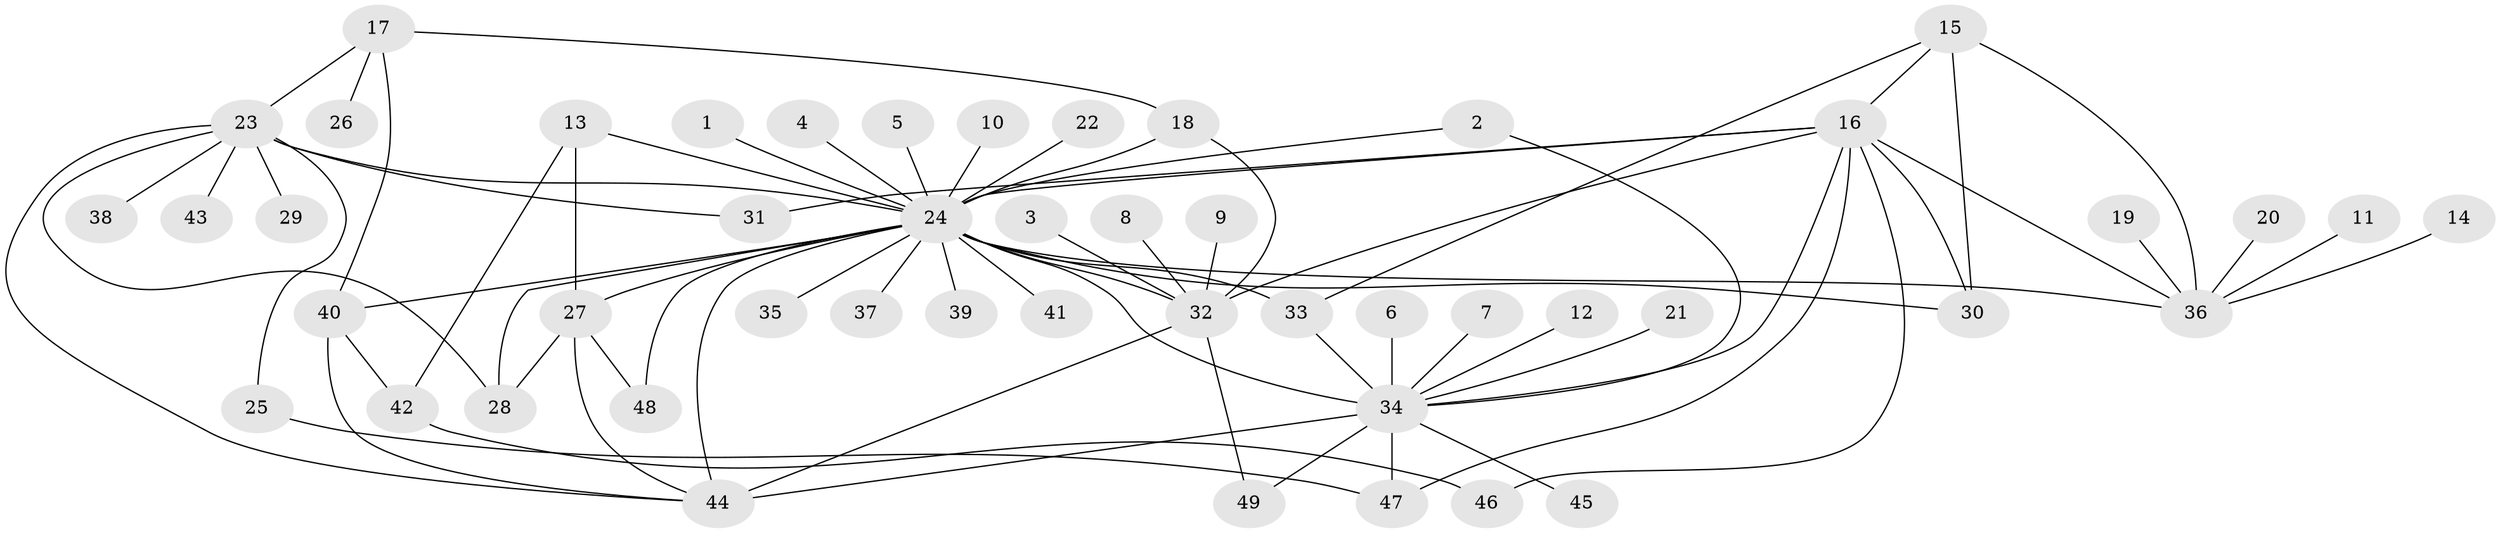 // original degree distribution, {16: 0.01020408163265306, 33: 0.01020408163265306, 11: 0.02040816326530612, 9: 0.01020408163265306, 4: 0.07142857142857142, 2: 0.22448979591836735, 5: 0.04081632653061224, 10: 0.01020408163265306, 1: 0.45918367346938777, 3: 0.1326530612244898, 6: 0.01020408163265306}
// Generated by graph-tools (version 1.1) at 2025/01/03/09/25 03:01:37]
// undirected, 49 vertices, 75 edges
graph export_dot {
graph [start="1"]
  node [color=gray90,style=filled];
  1;
  2;
  3;
  4;
  5;
  6;
  7;
  8;
  9;
  10;
  11;
  12;
  13;
  14;
  15;
  16;
  17;
  18;
  19;
  20;
  21;
  22;
  23;
  24;
  25;
  26;
  27;
  28;
  29;
  30;
  31;
  32;
  33;
  34;
  35;
  36;
  37;
  38;
  39;
  40;
  41;
  42;
  43;
  44;
  45;
  46;
  47;
  48;
  49;
  1 -- 24 [weight=1.0];
  2 -- 24 [weight=1.0];
  2 -- 34 [weight=1.0];
  3 -- 32 [weight=1.0];
  4 -- 24 [weight=1.0];
  5 -- 24 [weight=1.0];
  6 -- 34 [weight=1.0];
  7 -- 34 [weight=1.0];
  8 -- 32 [weight=1.0];
  9 -- 32 [weight=1.0];
  10 -- 24 [weight=1.0];
  11 -- 36 [weight=1.0];
  12 -- 34 [weight=1.0];
  13 -- 24 [weight=1.0];
  13 -- 27 [weight=1.0];
  13 -- 42 [weight=1.0];
  14 -- 36 [weight=1.0];
  15 -- 16 [weight=1.0];
  15 -- 30 [weight=1.0];
  15 -- 33 [weight=1.0];
  15 -- 36 [weight=1.0];
  16 -- 24 [weight=2.0];
  16 -- 30 [weight=1.0];
  16 -- 31 [weight=1.0];
  16 -- 32 [weight=1.0];
  16 -- 34 [weight=1.0];
  16 -- 36 [weight=1.0];
  16 -- 46 [weight=1.0];
  16 -- 47 [weight=2.0];
  17 -- 18 [weight=1.0];
  17 -- 23 [weight=1.0];
  17 -- 26 [weight=1.0];
  17 -- 40 [weight=1.0];
  18 -- 24 [weight=1.0];
  18 -- 32 [weight=1.0];
  19 -- 36 [weight=1.0];
  20 -- 36 [weight=1.0];
  21 -- 34 [weight=1.0];
  22 -- 24 [weight=1.0];
  23 -- 24 [weight=1.0];
  23 -- 25 [weight=1.0];
  23 -- 28 [weight=1.0];
  23 -- 29 [weight=1.0];
  23 -- 31 [weight=1.0];
  23 -- 38 [weight=1.0];
  23 -- 43 [weight=1.0];
  23 -- 44 [weight=1.0];
  24 -- 27 [weight=1.0];
  24 -- 28 [weight=1.0];
  24 -- 30 [weight=1.0];
  24 -- 32 [weight=1.0];
  24 -- 33 [weight=2.0];
  24 -- 34 [weight=1.0];
  24 -- 35 [weight=1.0];
  24 -- 36 [weight=1.0];
  24 -- 37 [weight=1.0];
  24 -- 39 [weight=1.0];
  24 -- 40 [weight=1.0];
  24 -- 41 [weight=1.0];
  24 -- 44 [weight=1.0];
  24 -- 48 [weight=2.0];
  25 -- 47 [weight=1.0];
  27 -- 28 [weight=1.0];
  27 -- 44 [weight=1.0];
  27 -- 48 [weight=1.0];
  32 -- 44 [weight=1.0];
  32 -- 49 [weight=1.0];
  33 -- 34 [weight=2.0];
  34 -- 44 [weight=2.0];
  34 -- 45 [weight=1.0];
  34 -- 47 [weight=3.0];
  34 -- 49 [weight=1.0];
  40 -- 42 [weight=1.0];
  40 -- 44 [weight=1.0];
  42 -- 46 [weight=1.0];
}
